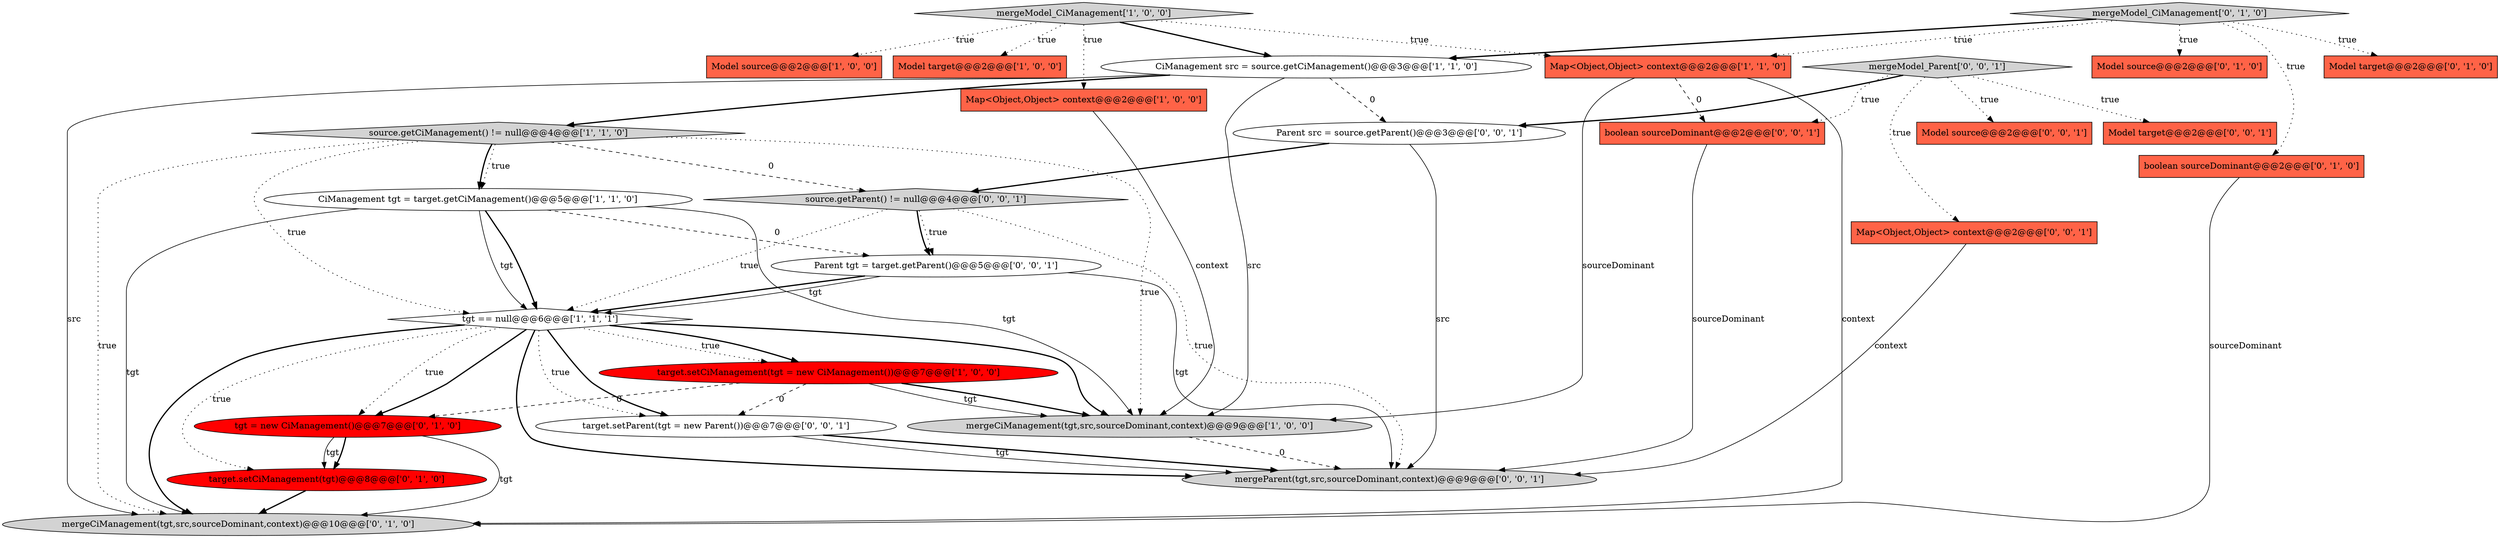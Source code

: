 digraph {
22 [style = filled, label = "Parent src = source.getParent()@@@3@@@['0', '0', '1']", fillcolor = white, shape = ellipse image = "AAA0AAABBB3BBB"];
11 [style = filled, label = "mergeModel_CiManagement['0', '1', '0']", fillcolor = lightgray, shape = diamond image = "AAA0AAABBB2BBB"];
24 [style = filled, label = "Model source@@@2@@@['0', '0', '1']", fillcolor = tomato, shape = box image = "AAA0AAABBB3BBB"];
15 [style = filled, label = "target.setCiManagement(tgt)@@@8@@@['0', '1', '0']", fillcolor = red, shape = ellipse image = "AAA1AAABBB2BBB"];
25 [style = filled, label = "Parent tgt = target.getParent()@@@5@@@['0', '0', '1']", fillcolor = white, shape = ellipse image = "AAA0AAABBB3BBB"];
16 [style = filled, label = "mergeCiManagement(tgt,src,sourceDominant,context)@@@10@@@['0', '1', '0']", fillcolor = lightgray, shape = ellipse image = "AAA0AAABBB2BBB"];
6 [style = filled, label = "CiManagement src = source.getCiManagement()@@@3@@@['1', '1', '0']", fillcolor = white, shape = ellipse image = "AAA0AAABBB1BBB"];
14 [style = filled, label = "Model source@@@2@@@['0', '1', '0']", fillcolor = tomato, shape = box image = "AAA0AAABBB2BBB"];
12 [style = filled, label = "boolean sourceDominant@@@2@@@['0', '1', '0']", fillcolor = tomato, shape = box image = "AAA0AAABBB2BBB"];
17 [style = filled, label = "tgt = new CiManagement()@@@7@@@['0', '1', '0']", fillcolor = red, shape = ellipse image = "AAA1AAABBB2BBB"];
1 [style = filled, label = "tgt == null@@@6@@@['1', '1', '1']", fillcolor = white, shape = diamond image = "AAA0AAABBB1BBB"];
23 [style = filled, label = "mergeParent(tgt,src,sourceDominant,context)@@@9@@@['0', '0', '1']", fillcolor = lightgray, shape = ellipse image = "AAA0AAABBB3BBB"];
18 [style = filled, label = "Model target@@@2@@@['0', '0', '1']", fillcolor = tomato, shape = box image = "AAA0AAABBB3BBB"];
10 [style = filled, label = "CiManagement tgt = target.getCiManagement()@@@5@@@['1', '1', '0']", fillcolor = white, shape = ellipse image = "AAA0AAABBB1BBB"];
3 [style = filled, label = "source.getCiManagement() != null@@@4@@@['1', '1', '0']", fillcolor = lightgray, shape = diamond image = "AAA0AAABBB1BBB"];
20 [style = filled, label = "source.getParent() != null@@@4@@@['0', '0', '1']", fillcolor = lightgray, shape = diamond image = "AAA0AAABBB3BBB"];
2 [style = filled, label = "Model source@@@2@@@['1', '0', '0']", fillcolor = tomato, shape = box image = "AAA0AAABBB1BBB"];
13 [style = filled, label = "Model target@@@2@@@['0', '1', '0']", fillcolor = tomato, shape = box image = "AAA0AAABBB2BBB"];
27 [style = filled, label = "boolean sourceDominant@@@2@@@['0', '0', '1']", fillcolor = tomato, shape = box image = "AAA0AAABBB3BBB"];
7 [style = filled, label = "target.setCiManagement(tgt = new CiManagement())@@@7@@@['1', '0', '0']", fillcolor = red, shape = ellipse image = "AAA1AAABBB1BBB"];
19 [style = filled, label = "Map<Object,Object> context@@@2@@@['0', '0', '1']", fillcolor = tomato, shape = box image = "AAA0AAABBB3BBB"];
0 [style = filled, label = "mergeCiManagement(tgt,src,sourceDominant,context)@@@9@@@['1', '0', '0']", fillcolor = lightgray, shape = ellipse image = "AAA0AAABBB1BBB"];
26 [style = filled, label = "target.setParent(tgt = new Parent())@@@7@@@['0', '0', '1']", fillcolor = white, shape = ellipse image = "AAA0AAABBB3BBB"];
4 [style = filled, label = "Map<Object,Object> context@@@2@@@['1', '0', '0']", fillcolor = tomato, shape = box image = "AAA0AAABBB1BBB"];
8 [style = filled, label = "Model target@@@2@@@['1', '0', '0']", fillcolor = tomato, shape = box image = "AAA0AAABBB1BBB"];
21 [style = filled, label = "mergeModel_Parent['0', '0', '1']", fillcolor = lightgray, shape = diamond image = "AAA0AAABBB3BBB"];
5 [style = filled, label = "mergeModel_CiManagement['1', '0', '0']", fillcolor = lightgray, shape = diamond image = "AAA0AAABBB1BBB"];
9 [style = filled, label = "Map<Object,Object> context@@@2@@@['1', '1', '0']", fillcolor = tomato, shape = box image = "AAA0AAABBB1BBB"];
6->3 [style = bold, label=""];
25->1 [style = bold, label=""];
20->25 [style = dotted, label="true"];
17->15 [style = solid, label="tgt"];
1->17 [style = dotted, label="true"];
6->0 [style = solid, label="src"];
17->16 [style = solid, label="tgt"];
21->18 [style = dotted, label="true"];
7->17 [style = dashed, label="0"];
0->23 [style = dashed, label="0"];
11->6 [style = bold, label=""];
3->10 [style = dotted, label="true"];
11->12 [style = dotted, label="true"];
11->14 [style = dotted, label="true"];
7->0 [style = solid, label="tgt"];
9->27 [style = dashed, label="0"];
21->27 [style = dotted, label="true"];
27->23 [style = solid, label="sourceDominant"];
11->9 [style = dotted, label="true"];
7->0 [style = bold, label=""];
6->16 [style = solid, label="src"];
1->0 [style = bold, label=""];
11->13 [style = dotted, label="true"];
1->26 [style = bold, label=""];
10->1 [style = solid, label="tgt"];
15->16 [style = bold, label=""];
20->25 [style = bold, label=""];
1->7 [style = bold, label=""];
25->23 [style = solid, label="tgt"];
6->22 [style = dashed, label="0"];
1->23 [style = bold, label=""];
5->4 [style = dotted, label="true"];
1->17 [style = bold, label=""];
10->0 [style = solid, label="tgt"];
1->7 [style = dotted, label="true"];
25->1 [style = solid, label="tgt"];
3->10 [style = bold, label=""];
1->26 [style = dotted, label="true"];
5->6 [style = bold, label=""];
20->1 [style = dotted, label="true"];
22->20 [style = bold, label=""];
19->23 [style = solid, label="context"];
21->24 [style = dotted, label="true"];
21->22 [style = bold, label=""];
1->16 [style = bold, label=""];
9->16 [style = solid, label="context"];
1->15 [style = dotted, label="true"];
26->23 [style = bold, label=""];
9->0 [style = solid, label="sourceDominant"];
21->19 [style = dotted, label="true"];
20->23 [style = dotted, label="true"];
3->20 [style = dashed, label="0"];
17->15 [style = bold, label=""];
26->23 [style = solid, label="tgt"];
3->0 [style = dotted, label="true"];
5->9 [style = dotted, label="true"];
22->23 [style = solid, label="src"];
12->16 [style = solid, label="sourceDominant"];
10->16 [style = solid, label="tgt"];
5->8 [style = dotted, label="true"];
7->26 [style = dashed, label="0"];
10->1 [style = bold, label=""];
3->1 [style = dotted, label="true"];
4->0 [style = solid, label="context"];
10->25 [style = dashed, label="0"];
3->16 [style = dotted, label="true"];
5->2 [style = dotted, label="true"];
}
